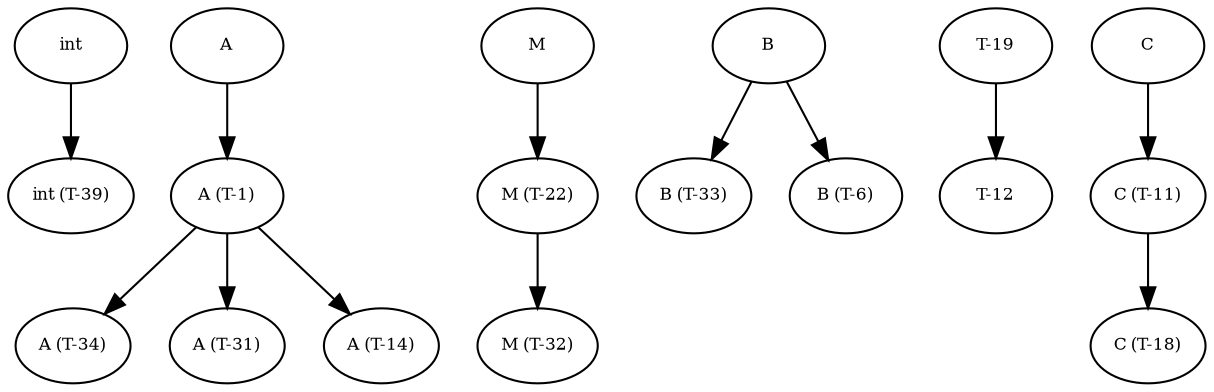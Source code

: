 digraph RGL__DirectedAdjacencyGraph {
    int [
        fontsize = 8,
        label = int
    ]

    "int (T-39)" [
        fontsize = 8,
        label = "int (T-39)"
    ]

    "A (T-1)" [
        fontsize = 8,
        label = "A (T-1)"
    ]

    "A (T-34)" [
        fontsize = 8,
        label = "A (T-34)"
    ]

    "A (T-31)" [
        fontsize = 8,
        label = "A (T-31)"
    ]

    "A (T-14)" [
        fontsize = 8,
        label = "A (T-14)"
    ]

    "M (T-22)" [
        fontsize = 8,
        label = "M (T-22)"
    ]

    "M (T-32)" [
        fontsize = 8,
        label = "M (T-32)"
    ]

    B [
        fontsize = 8,
        label = B
    ]

    "B (T-33)" [
        fontsize = 8,
        label = "B (T-33)"
    ]

    "B (T-6)" [
        fontsize = 8,
        label = "B (T-6)"
    ]

    M [
        fontsize = 8,
        label = M
    ]

    "T-19" [
        fontsize = 8,
        label = "T-19"
    ]

    "T-12" [
        fontsize = 8,
        label = "T-12"
    ]

    "C (T-11)" [
        fontsize = 8,
        label = "C (T-11)"
    ]

    "C (T-18)" [
        fontsize = 8,
        label = "C (T-18)"
    ]

    C [
        fontsize = 8,
        label = C
    ]

    A [
        fontsize = 8,
        label = A
    ]

    int -> "int (T-39)" [
        fontsize = 8
    ]

    "A (T-1)" -> "A (T-34)" [
        fontsize = 8
    ]

    "A (T-1)" -> "A (T-31)" [
        fontsize = 8
    ]

    "A (T-1)" -> "A (T-14)" [
        fontsize = 8
    ]

    "M (T-22)" -> "M (T-32)" [
        fontsize = 8
    ]

    B -> "B (T-33)" [
        fontsize = 8
    ]

    B -> "B (T-6)" [
        fontsize = 8
    ]

    M -> "M (T-22)" [
        fontsize = 8
    ]

    "T-19" -> "T-12" [
        fontsize = 8
    ]

    "C (T-11)" -> "C (T-18)" [
        fontsize = 8
    ]

    C -> "C (T-11)" [
        fontsize = 8
    ]

    A -> "A (T-1)" [
        fontsize = 8
    ]
}
